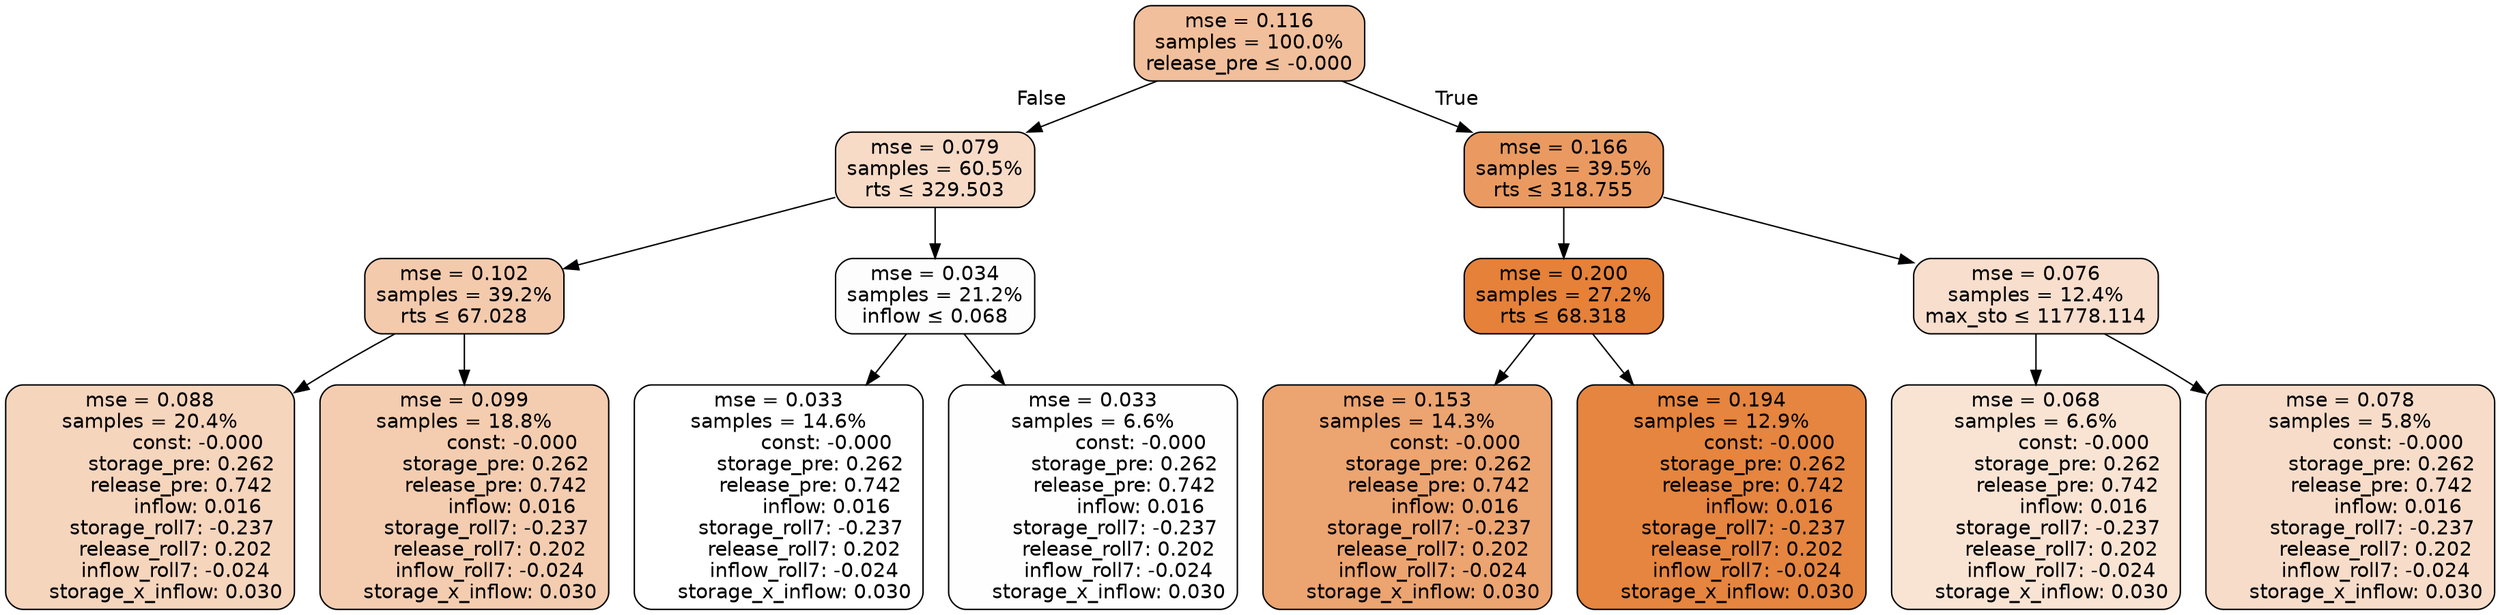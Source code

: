 digraph tree {
node [shape=rectangle, style="filled, rounded", color="black", fontname=helvetica] ;
edge [fontname=helvetica] ;
	"0" [label="mse = 0.116
samples = 100.0%
release_pre &le; -0.000", fillcolor="#f1bf9b"]
	"1" [label="mse = 0.079
samples = 60.5%
rts &le; 329.503", fillcolor="#f7dbc7"]
	"2" [label="mse = 0.102
samples = 39.2%
rts &le; 67.028", fillcolor="#f4caad"]
	"3" [label="mse = 0.088
samples = 20.4%
               const: -0.000
          storage_pre: 0.262
          release_pre: 0.742
               inflow: 0.016
       storage_roll7: -0.237
        release_roll7: 0.202
        inflow_roll7: -0.024
     storage_x_inflow: 0.030", fillcolor="#f6d5bd"]
	"4" [label="mse = 0.099
samples = 18.8%
               const: -0.000
          storage_pre: 0.262
          release_pre: 0.742
               inflow: 0.016
       storage_roll7: -0.237
        release_roll7: 0.202
        inflow_roll7: -0.024
     storage_x_inflow: 0.030", fillcolor="#f4cdb0"]
	"5" [label="mse = 0.034
samples = 21.2%
inflow &le; 0.068", fillcolor="#fefdfd"]
	"6" [label="mse = 0.033
samples = 14.6%
               const: -0.000
          storage_pre: 0.262
          release_pre: 0.742
               inflow: 0.016
       storage_roll7: -0.237
        release_roll7: 0.202
        inflow_roll7: -0.024
     storage_x_inflow: 0.030", fillcolor="#ffffff"]
	"7" [label="mse = 0.033
samples = 6.6%
               const: -0.000
          storage_pre: 0.262
          release_pre: 0.742
               inflow: 0.016
       storage_roll7: -0.237
        release_roll7: 0.202
        inflow_roll7: -0.024
     storage_x_inflow: 0.030", fillcolor="#fefefe"]
	"8" [label="mse = 0.166
samples = 39.5%
rts &le; 318.755", fillcolor="#ea9a60"]
	"9" [label="mse = 0.200
samples = 27.2%
rts &le; 68.318", fillcolor="#e58139"]
	"10" [label="mse = 0.153
samples = 14.3%
               const: -0.000
          storage_pre: 0.262
          release_pre: 0.742
               inflow: 0.016
       storage_roll7: -0.237
        release_roll7: 0.202
        inflow_roll7: -0.024
     storage_x_inflow: 0.030", fillcolor="#eca470"]
	"11" [label="mse = 0.194
samples = 12.9%
               const: -0.000
          storage_pre: 0.262
          release_pre: 0.742
               inflow: 0.016
       storage_roll7: -0.237
        release_roll7: 0.202
        inflow_roll7: -0.024
     storage_x_inflow: 0.030", fillcolor="#e5853f"]
	"12" [label="mse = 0.076
samples = 12.4%
max_sto &le; 11778.114", fillcolor="#f8decc"]
	"13" [label="mse = 0.068
samples = 6.6%
               const: -0.000
          storage_pre: 0.262
          release_pre: 0.742
               inflow: 0.016
       storage_roll7: -0.237
        release_roll7: 0.202
        inflow_roll7: -0.024
     storage_x_inflow: 0.030", fillcolor="#f9e4d4"]
	"14" [label="mse = 0.078
samples = 5.8%
               const: -0.000
          storage_pre: 0.262
          release_pre: 0.742
               inflow: 0.016
       storage_roll7: -0.237
        release_roll7: 0.202
        inflow_roll7: -0.024
     storage_x_inflow: 0.030", fillcolor="#f7ddc9"]

	"0" -> "1" [labeldistance=2.5, labelangle=45, headlabel="False"]
	"1" -> "2"
	"2" -> "3"
	"2" -> "4"
	"1" -> "5"
	"5" -> "6"
	"5" -> "7"
	"0" -> "8" [labeldistance=2.5, labelangle=-45, headlabel="True"]
	"8" -> "9"
	"9" -> "10"
	"9" -> "11"
	"8" -> "12"
	"12" -> "13"
	"12" -> "14"
}